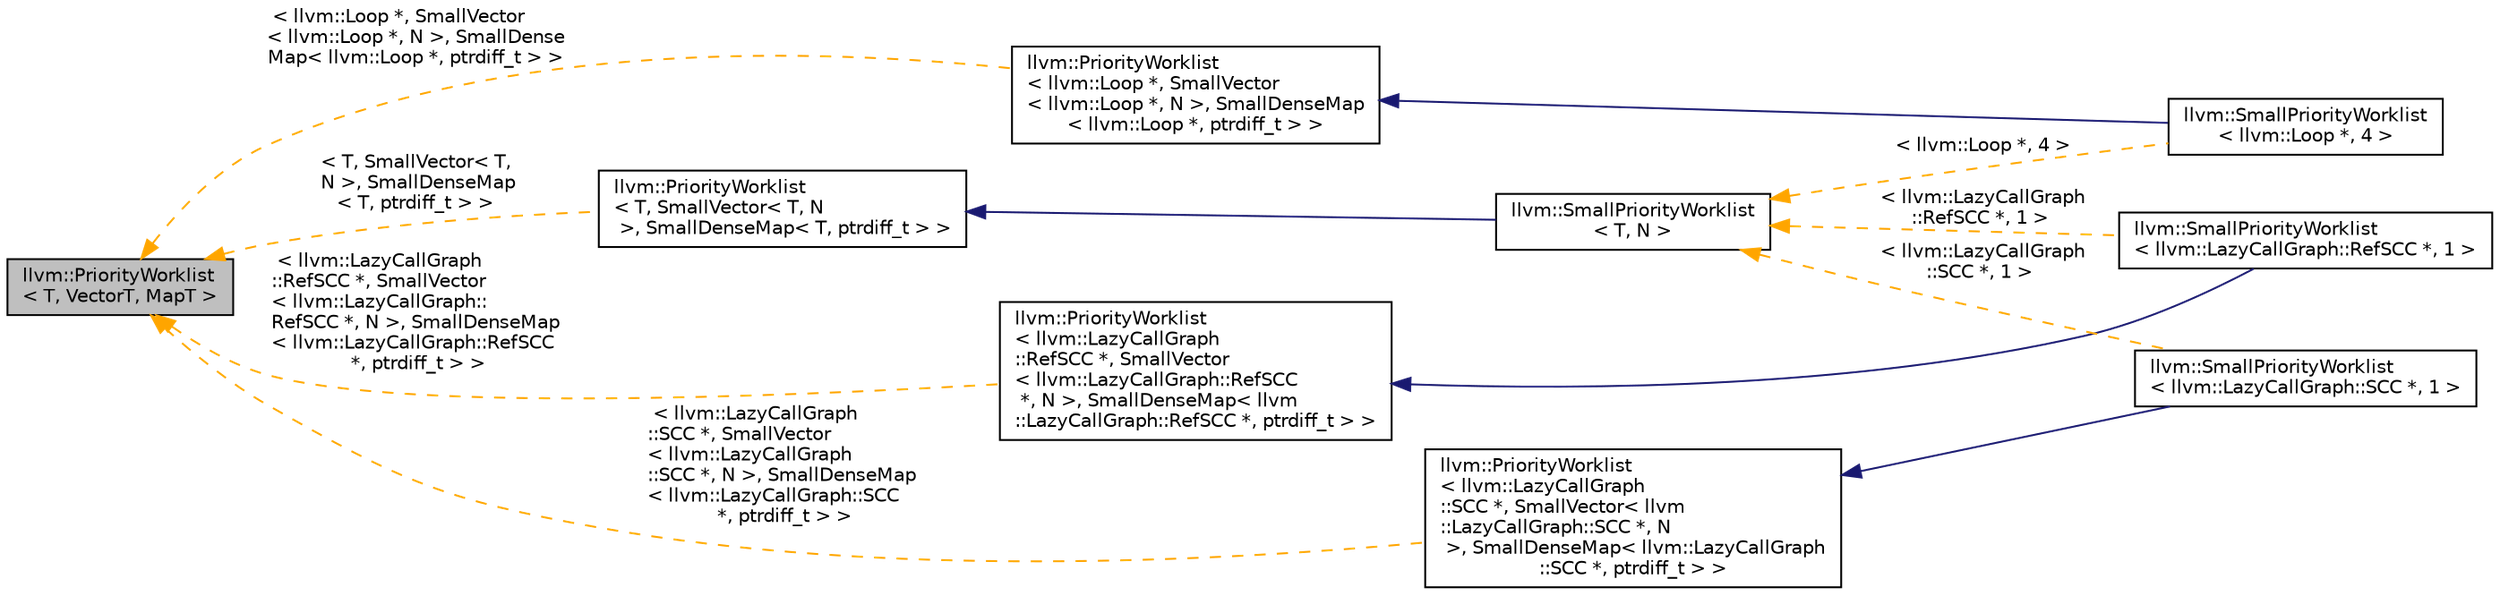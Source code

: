 digraph "llvm::PriorityWorklist&lt; T, VectorT, MapT &gt;"
{
 // LATEX_PDF_SIZE
  bgcolor="transparent";
  edge [fontname="Helvetica",fontsize="10",labelfontname="Helvetica",labelfontsize="10"];
  node [fontname="Helvetica",fontsize="10",shape=record];
  rankdir="LR";
  Node1 [label="llvm::PriorityWorklist\l\< T, VectorT, MapT \>",height=0.2,width=0.4,color="black", fillcolor="grey75", style="filled", fontcolor="black",tooltip="A FILO worklist that prioritizes on re-insertion without duplication."];
  Node1 -> Node2 [dir="back",color="orange",fontsize="10",style="dashed",label=" \< llvm::Loop *, SmallVector\l\< llvm::Loop *, N \>, SmallDense\lMap\< llvm::Loop *, ptrdiff_t \> \>" ,fontname="Helvetica"];
  Node2 [label="llvm::PriorityWorklist\l\< llvm::Loop *, SmallVector\l\< llvm::Loop *, N \>, SmallDenseMap\l\< llvm::Loop *, ptrdiff_t \> \>",height=0.2,width=0.4,color="black",URL="$classllvm_1_1PriorityWorklist.html",tooltip=" "];
  Node2 -> Node3 [dir="back",color="midnightblue",fontsize="10",style="solid",fontname="Helvetica"];
  Node3 [label="llvm::SmallPriorityWorklist\l\< llvm::Loop *, 4 \>",height=0.2,width=0.4,color="black",URL="$classllvm_1_1SmallPriorityWorklist.html",tooltip=" "];
  Node1 -> Node4 [dir="back",color="orange",fontsize="10",style="dashed",label=" \< llvm::LazyCallGraph\l::RefSCC *, SmallVector\l\< llvm::LazyCallGraph::\lRefSCC *, N \>, SmallDenseMap\l\< llvm::LazyCallGraph::RefSCC\l *, ptrdiff_t \> \>" ,fontname="Helvetica"];
  Node4 [label="llvm::PriorityWorklist\l\< llvm::LazyCallGraph\l::RefSCC *, SmallVector\l\< llvm::LazyCallGraph::RefSCC\l *, N \>, SmallDenseMap\< llvm\l::LazyCallGraph::RefSCC *, ptrdiff_t \> \>",height=0.2,width=0.4,color="black",URL="$classllvm_1_1PriorityWorklist.html",tooltip=" "];
  Node4 -> Node5 [dir="back",color="midnightblue",fontsize="10",style="solid",fontname="Helvetica"];
  Node5 [label="llvm::SmallPriorityWorklist\l\< llvm::LazyCallGraph::RefSCC *, 1 \>",height=0.2,width=0.4,color="black",URL="$classllvm_1_1SmallPriorityWorklist.html",tooltip=" "];
  Node1 -> Node6 [dir="back",color="orange",fontsize="10",style="dashed",label=" \< T, SmallVector\< T,\l N \>, SmallDenseMap\l\< T, ptrdiff_t \> \>" ,fontname="Helvetica"];
  Node6 [label="llvm::PriorityWorklist\l\< T, SmallVector\< T, N\l \>, SmallDenseMap\< T, ptrdiff_t \> \>",height=0.2,width=0.4,color="black",URL="$classllvm_1_1PriorityWorklist.html",tooltip=" "];
  Node6 -> Node7 [dir="back",color="midnightblue",fontsize="10",style="solid",fontname="Helvetica"];
  Node7 [label="llvm::SmallPriorityWorklist\l\< T, N \>",height=0.2,width=0.4,color="black",URL="$classllvm_1_1SmallPriorityWorklist.html",tooltip="A version of PriorityWorklist that selects small size optimized data structures for the vector and ma..."];
  Node7 -> Node5 [dir="back",color="orange",fontsize="10",style="dashed",label=" \< llvm::LazyCallGraph\l::RefSCC *, 1 \>" ,fontname="Helvetica"];
  Node7 -> Node8 [dir="back",color="orange",fontsize="10",style="dashed",label=" \< llvm::LazyCallGraph\l::SCC *, 1 \>" ,fontname="Helvetica"];
  Node8 [label="llvm::SmallPriorityWorklist\l\< llvm::LazyCallGraph::SCC *, 1 \>",height=0.2,width=0.4,color="black",URL="$classllvm_1_1SmallPriorityWorklist.html",tooltip=" "];
  Node7 -> Node3 [dir="back",color="orange",fontsize="10",style="dashed",label=" \< llvm::Loop *, 4 \>" ,fontname="Helvetica"];
  Node1 -> Node9 [dir="back",color="orange",fontsize="10",style="dashed",label=" \< llvm::LazyCallGraph\l::SCC *, SmallVector\l\< llvm::LazyCallGraph\l::SCC *, N \>, SmallDenseMap\l\< llvm::LazyCallGraph::SCC\l *, ptrdiff_t \> \>" ,fontname="Helvetica"];
  Node9 [label="llvm::PriorityWorklist\l\< llvm::LazyCallGraph\l::SCC *, SmallVector\< llvm\l::LazyCallGraph::SCC *, N\l \>, SmallDenseMap\< llvm::LazyCallGraph\l::SCC *, ptrdiff_t \> \>",height=0.2,width=0.4,color="black",URL="$classllvm_1_1PriorityWorklist.html",tooltip=" "];
  Node9 -> Node8 [dir="back",color="midnightblue",fontsize="10",style="solid",fontname="Helvetica"];
}
